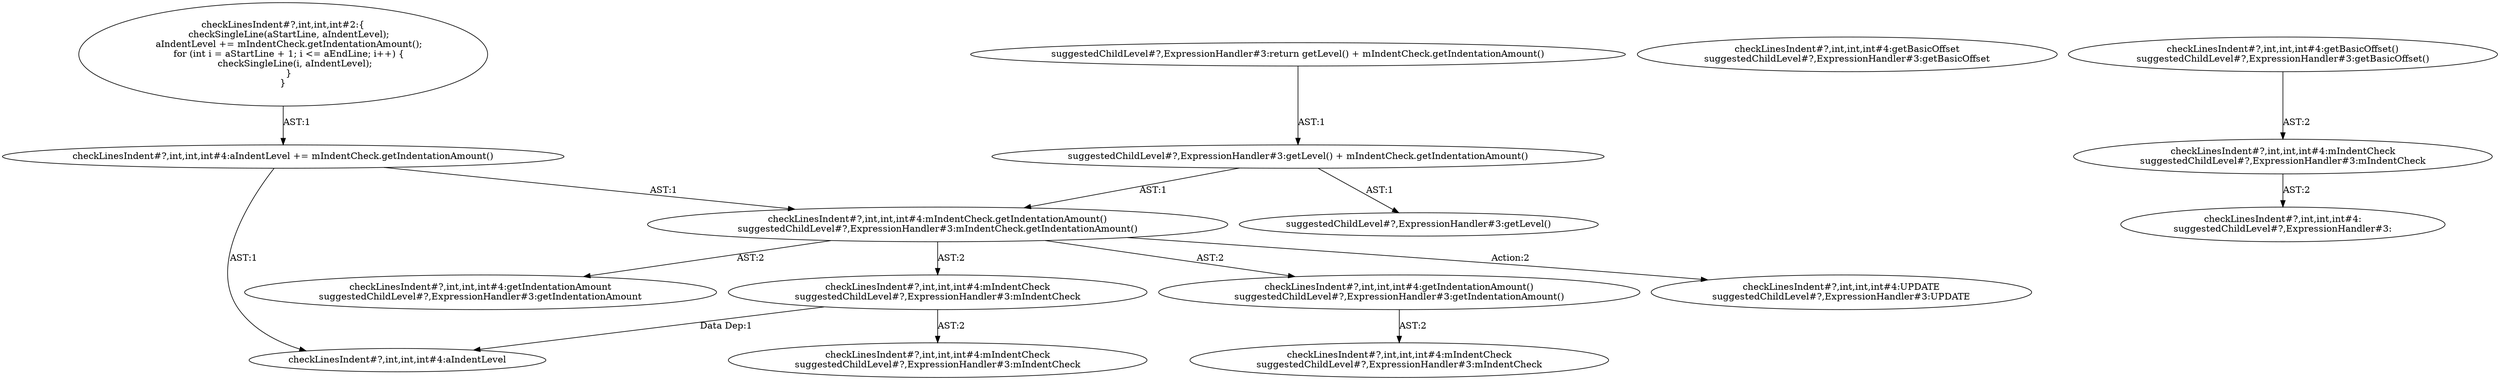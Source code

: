 digraph "Pattern" {
0 [label="checkLinesIndent#?,int,int,int#4:UPDATE
suggestedChildLevel#?,ExpressionHandler#3:UPDATE" shape=ellipse]
1 [label="checkLinesIndent#?,int,int,int#4:mIndentCheck.getIndentationAmount()
suggestedChildLevel#?,ExpressionHandler#3:mIndentCheck.getIndentationAmount()" shape=ellipse]
2 [label="checkLinesIndent#?,int,int,int#4:aIndentLevel += mIndentCheck.getIndentationAmount()" shape=ellipse]
3 [label="checkLinesIndent#?,int,int,int#2:\{
    checkSingleLine(aStartLine, aIndentLevel);
    aIndentLevel += mIndentCheck.getIndentationAmount();
    for (int i = aStartLine + 1; i <= aEndLine; i++) \{
        checkSingleLine(i, aIndentLevel);
    \}
\}" shape=ellipse]
4 [label="checkLinesIndent#?,int,int,int#4:aIndentLevel" shape=ellipse]
5 [label="checkLinesIndent#?,int,int,int#4:getIndentationAmount
suggestedChildLevel#?,ExpressionHandler#3:getIndentationAmount" shape=ellipse]
6 [label="checkLinesIndent#?,int,int,int#4:mIndentCheck
suggestedChildLevel#?,ExpressionHandler#3:mIndentCheck" shape=ellipse]
7 [label="checkLinesIndent#?,int,int,int#4:mIndentCheck
suggestedChildLevel#?,ExpressionHandler#3:mIndentCheck" shape=ellipse]
8 [label="checkLinesIndent#?,int,int,int#4:getIndentationAmount()
suggestedChildLevel#?,ExpressionHandler#3:getIndentationAmount()" shape=ellipse]
9 [label="checkLinesIndent#?,int,int,int#4:mIndentCheck
suggestedChildLevel#?,ExpressionHandler#3:mIndentCheck" shape=ellipse]
10 [label="checkLinesIndent#?,int,int,int#4:getBasicOffset
suggestedChildLevel#?,ExpressionHandler#3:getBasicOffset" shape=ellipse]
11 [label="checkLinesIndent#?,int,int,int#4:getBasicOffset()
suggestedChildLevel#?,ExpressionHandler#3:getBasicOffset()" shape=ellipse]
12 [label="checkLinesIndent#?,int,int,int#4:mIndentCheck
suggestedChildLevel#?,ExpressionHandler#3:mIndentCheck" shape=ellipse]
13 [label="checkLinesIndent#?,int,int,int#4:
suggestedChildLevel#?,ExpressionHandler#3:" shape=ellipse]
14 [label="suggestedChildLevel#?,ExpressionHandler#3:getLevel() + mIndentCheck.getIndentationAmount()" shape=ellipse]
15 [label="suggestedChildLevel#?,ExpressionHandler#3:return getLevel() + mIndentCheck.getIndentationAmount()" shape=ellipse]
16 [label="suggestedChildLevel#?,ExpressionHandler#3:getLevel()" shape=ellipse]
1 -> 0 [label="Action:2"];
1 -> 5 [label="AST:2"];
1 -> 6 [label="AST:2"];
1 -> 8 [label="AST:2"];
2 -> 1 [label="AST:1"];
2 -> 4 [label="AST:1"];
3 -> 2 [label="AST:1"];
6 -> 4 [label="Data Dep:1"];
6 -> 7 [label="AST:2"];
8 -> 9 [label="AST:2"];
11 -> 12 [label="AST:2"];
12 -> 13 [label="AST:2"];
14 -> 16 [label="AST:1"];
14 -> 1 [label="AST:1"];
15 -> 14 [label="AST:1"];
}